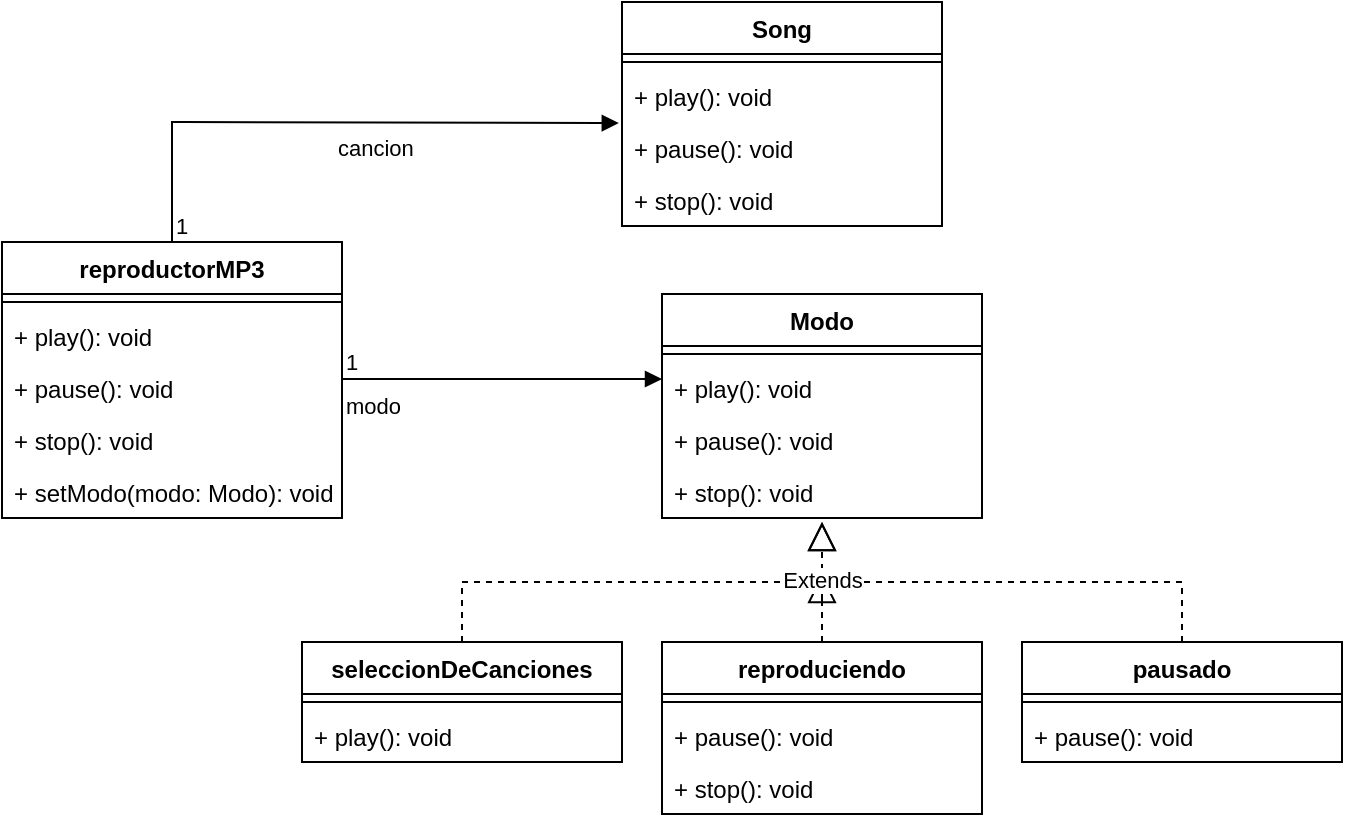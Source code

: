 <mxfile version="28.2.5">
  <diagram id="HPbLCmczNjHMwse_cbUj" name="Página-1">
    <mxGraphModel dx="983" dy="536" grid="1" gridSize="10" guides="1" tooltips="1" connect="1" arrows="1" fold="1" page="1" pageScale="1" pageWidth="827" pageHeight="1169" math="0" shadow="0">
      <root>
        <mxCell id="0" />
        <mxCell id="1" parent="0" />
        <mxCell id="RrBeBtV1YlYiLKpXy8y1-1" value="&lt;div&gt;&lt;span style=&quot;background-color: transparent; color: light-dark(rgb(0, 0, 0), rgb(255, 255, 255));&quot;&gt;Modo&lt;/span&gt;&lt;/div&gt;" style="swimlane;fontStyle=1;align=center;verticalAlign=top;childLayout=stackLayout;horizontal=1;startSize=26;horizontalStack=0;resizeParent=1;resizeParentMax=0;resizeLast=0;collapsible=1;marginBottom=0;whiteSpace=wrap;html=1;" vertex="1" parent="1">
          <mxGeometry x="340" y="166" width="160" height="112" as="geometry" />
        </mxCell>
        <mxCell id="RrBeBtV1YlYiLKpXy8y1-3" value="" style="line;strokeWidth=1;fillColor=none;align=left;verticalAlign=middle;spacingTop=-1;spacingLeft=3;spacingRight=3;rotatable=0;labelPosition=right;points=[];portConstraint=eastwest;strokeColor=inherit;" vertex="1" parent="RrBeBtV1YlYiLKpXy8y1-1">
          <mxGeometry y="26" width="160" height="8" as="geometry" />
        </mxCell>
        <mxCell id="RrBeBtV1YlYiLKpXy8y1-47" value="+ play(): void" style="text;strokeColor=none;fillColor=none;align=left;verticalAlign=top;spacingLeft=4;spacingRight=4;overflow=hidden;rotatable=0;points=[[0,0.5],[1,0.5]];portConstraint=eastwest;whiteSpace=wrap;html=1;" vertex="1" parent="RrBeBtV1YlYiLKpXy8y1-1">
          <mxGeometry y="34" width="160" height="26" as="geometry" />
        </mxCell>
        <mxCell id="RrBeBtV1YlYiLKpXy8y1-49" value="+ pause(): void" style="text;strokeColor=none;fillColor=none;align=left;verticalAlign=top;spacingLeft=4;spacingRight=4;overflow=hidden;rotatable=0;points=[[0,0.5],[1,0.5]];portConstraint=eastwest;whiteSpace=wrap;html=1;" vertex="1" parent="RrBeBtV1YlYiLKpXy8y1-1">
          <mxGeometry y="60" width="160" height="26" as="geometry" />
        </mxCell>
        <mxCell id="RrBeBtV1YlYiLKpXy8y1-50" value="+ stop(): void" style="text;strokeColor=none;fillColor=none;align=left;verticalAlign=top;spacingLeft=4;spacingRight=4;overflow=hidden;rotatable=0;points=[[0,0.5],[1,0.5]];portConstraint=eastwest;whiteSpace=wrap;html=1;" vertex="1" parent="RrBeBtV1YlYiLKpXy8y1-1">
          <mxGeometry y="86" width="160" height="26" as="geometry" />
        </mxCell>
        <mxCell id="RrBeBtV1YlYiLKpXy8y1-5" value="Song" style="swimlane;fontStyle=1;align=center;verticalAlign=top;childLayout=stackLayout;horizontal=1;startSize=26;horizontalStack=0;resizeParent=1;resizeParentMax=0;resizeLast=0;collapsible=1;marginBottom=0;whiteSpace=wrap;html=1;" vertex="1" parent="1">
          <mxGeometry x="320" y="20" width="160" height="112" as="geometry" />
        </mxCell>
        <mxCell id="RrBeBtV1YlYiLKpXy8y1-7" value="" style="line;strokeWidth=1;fillColor=none;align=left;verticalAlign=middle;spacingTop=-1;spacingLeft=3;spacingRight=3;rotatable=0;labelPosition=right;points=[];portConstraint=eastwest;strokeColor=inherit;" vertex="1" parent="RrBeBtV1YlYiLKpXy8y1-5">
          <mxGeometry y="26" width="160" height="8" as="geometry" />
        </mxCell>
        <mxCell id="RrBeBtV1YlYiLKpXy8y1-56" value="+ play(): void" style="text;strokeColor=none;fillColor=none;align=left;verticalAlign=top;spacingLeft=4;spacingRight=4;overflow=hidden;rotatable=0;points=[[0,0.5],[1,0.5]];portConstraint=eastwest;whiteSpace=wrap;html=1;" vertex="1" parent="RrBeBtV1YlYiLKpXy8y1-5">
          <mxGeometry y="34" width="160" height="26" as="geometry" />
        </mxCell>
        <mxCell id="RrBeBtV1YlYiLKpXy8y1-57" value="+ pause(): void" style="text;strokeColor=none;fillColor=none;align=left;verticalAlign=top;spacingLeft=4;spacingRight=4;overflow=hidden;rotatable=0;points=[[0,0.5],[1,0.5]];portConstraint=eastwest;whiteSpace=wrap;html=1;" vertex="1" parent="RrBeBtV1YlYiLKpXy8y1-5">
          <mxGeometry y="60" width="160" height="26" as="geometry" />
        </mxCell>
        <mxCell id="RrBeBtV1YlYiLKpXy8y1-58" value="+ stop(): void" style="text;strokeColor=none;fillColor=none;align=left;verticalAlign=top;spacingLeft=4;spacingRight=4;overflow=hidden;rotatable=0;points=[[0,0.5],[1,0.5]];portConstraint=eastwest;whiteSpace=wrap;html=1;" vertex="1" parent="RrBeBtV1YlYiLKpXy8y1-5">
          <mxGeometry y="86" width="160" height="26" as="geometry" />
        </mxCell>
        <mxCell id="RrBeBtV1YlYiLKpXy8y1-9" value="reproductorMP3" style="swimlane;fontStyle=1;align=center;verticalAlign=top;childLayout=stackLayout;horizontal=1;startSize=26;horizontalStack=0;resizeParent=1;resizeParentMax=0;resizeLast=0;collapsible=1;marginBottom=0;whiteSpace=wrap;html=1;" vertex="1" parent="1">
          <mxGeometry x="10" y="140" width="170" height="138" as="geometry" />
        </mxCell>
        <mxCell id="RrBeBtV1YlYiLKpXy8y1-11" value="" style="line;strokeWidth=1;fillColor=none;align=left;verticalAlign=middle;spacingTop=-1;spacingLeft=3;spacingRight=3;rotatable=0;labelPosition=right;points=[];portConstraint=eastwest;strokeColor=inherit;" vertex="1" parent="RrBeBtV1YlYiLKpXy8y1-9">
          <mxGeometry y="26" width="170" height="8" as="geometry" />
        </mxCell>
        <mxCell id="RrBeBtV1YlYiLKpXy8y1-12" value="+ play(): void" style="text;strokeColor=none;fillColor=none;align=left;verticalAlign=top;spacingLeft=4;spacingRight=4;overflow=hidden;rotatable=0;points=[[0,0.5],[1,0.5]];portConstraint=eastwest;whiteSpace=wrap;html=1;" vertex="1" parent="RrBeBtV1YlYiLKpXy8y1-9">
          <mxGeometry y="34" width="170" height="26" as="geometry" />
        </mxCell>
        <mxCell id="RrBeBtV1YlYiLKpXy8y1-15" value="+ pause(): void" style="text;strokeColor=none;fillColor=none;align=left;verticalAlign=top;spacingLeft=4;spacingRight=4;overflow=hidden;rotatable=0;points=[[0,0.5],[1,0.5]];portConstraint=eastwest;whiteSpace=wrap;html=1;" vertex="1" parent="RrBeBtV1YlYiLKpXy8y1-9">
          <mxGeometry y="60" width="170" height="26" as="geometry" />
        </mxCell>
        <mxCell id="RrBeBtV1YlYiLKpXy8y1-16" value="+ stop(): void" style="text;strokeColor=none;fillColor=none;align=left;verticalAlign=top;spacingLeft=4;spacingRight=4;overflow=hidden;rotatable=0;points=[[0,0.5],[1,0.5]];portConstraint=eastwest;whiteSpace=wrap;html=1;" vertex="1" parent="RrBeBtV1YlYiLKpXy8y1-9">
          <mxGeometry y="86" width="170" height="26" as="geometry" />
        </mxCell>
        <mxCell id="RrBeBtV1YlYiLKpXy8y1-62" value="+ setModo(modo: Modo): void" style="text;strokeColor=none;fillColor=none;align=left;verticalAlign=top;spacingLeft=4;spacingRight=4;overflow=hidden;rotatable=0;points=[[0,0.5],[1,0.5]];portConstraint=eastwest;whiteSpace=wrap;html=1;" vertex="1" parent="RrBeBtV1YlYiLKpXy8y1-9">
          <mxGeometry y="112" width="170" height="26" as="geometry" />
        </mxCell>
        <mxCell id="RrBeBtV1YlYiLKpXy8y1-17" value="modo" style="endArrow=block;endFill=1;html=1;edgeStyle=orthogonalEdgeStyle;align=left;verticalAlign=top;rounded=0;" edge="1" parent="1">
          <mxGeometry x="-1" relative="1" as="geometry">
            <mxPoint x="180" y="208.5" as="sourcePoint" />
            <mxPoint x="340" y="208.5" as="targetPoint" />
          </mxGeometry>
        </mxCell>
        <mxCell id="RrBeBtV1YlYiLKpXy8y1-18" value="1" style="edgeLabel;resizable=0;html=1;align=left;verticalAlign=bottom;" connectable="0" vertex="1" parent="RrBeBtV1YlYiLKpXy8y1-17">
          <mxGeometry x="-1" relative="1" as="geometry" />
        </mxCell>
        <mxCell id="RrBeBtV1YlYiLKpXy8y1-19" value="seleccionDeCanciones" style="swimlane;fontStyle=1;align=center;verticalAlign=top;childLayout=stackLayout;horizontal=1;startSize=26;horizontalStack=0;resizeParent=1;resizeParentMax=0;resizeLast=0;collapsible=1;marginBottom=0;whiteSpace=wrap;html=1;" vertex="1" parent="1">
          <mxGeometry x="160" y="340" width="160" height="60" as="geometry" />
        </mxCell>
        <mxCell id="RrBeBtV1YlYiLKpXy8y1-21" value="" style="line;strokeWidth=1;fillColor=none;align=left;verticalAlign=middle;spacingTop=-1;spacingLeft=3;spacingRight=3;rotatable=0;labelPosition=right;points=[];portConstraint=eastwest;strokeColor=inherit;" vertex="1" parent="RrBeBtV1YlYiLKpXy8y1-19">
          <mxGeometry y="26" width="160" height="8" as="geometry" />
        </mxCell>
        <mxCell id="RrBeBtV1YlYiLKpXy8y1-48" value="+ play(): void" style="text;strokeColor=none;fillColor=none;align=left;verticalAlign=top;spacingLeft=4;spacingRight=4;overflow=hidden;rotatable=0;points=[[0,0.5],[1,0.5]];portConstraint=eastwest;whiteSpace=wrap;html=1;" vertex="1" parent="RrBeBtV1YlYiLKpXy8y1-19">
          <mxGeometry y="34" width="160" height="26" as="geometry" />
        </mxCell>
        <mxCell id="RrBeBtV1YlYiLKpXy8y1-23" value="reproduciendo" style="swimlane;fontStyle=1;align=center;verticalAlign=top;childLayout=stackLayout;horizontal=1;startSize=26;horizontalStack=0;resizeParent=1;resizeParentMax=0;resizeLast=0;collapsible=1;marginBottom=0;whiteSpace=wrap;html=1;" vertex="1" parent="1">
          <mxGeometry x="340" y="340" width="160" height="86" as="geometry" />
        </mxCell>
        <mxCell id="RrBeBtV1YlYiLKpXy8y1-25" value="" style="line;strokeWidth=1;fillColor=none;align=left;verticalAlign=middle;spacingTop=-1;spacingLeft=3;spacingRight=3;rotatable=0;labelPosition=right;points=[];portConstraint=eastwest;strokeColor=inherit;" vertex="1" parent="RrBeBtV1YlYiLKpXy8y1-23">
          <mxGeometry y="26" width="160" height="8" as="geometry" />
        </mxCell>
        <mxCell id="RrBeBtV1YlYiLKpXy8y1-53" value="+ pause(): void" style="text;strokeColor=none;fillColor=none;align=left;verticalAlign=top;spacingLeft=4;spacingRight=4;overflow=hidden;rotatable=0;points=[[0,0.5],[1,0.5]];portConstraint=eastwest;whiteSpace=wrap;html=1;" vertex="1" parent="RrBeBtV1YlYiLKpXy8y1-23">
          <mxGeometry y="34" width="160" height="26" as="geometry" />
        </mxCell>
        <mxCell id="RrBeBtV1YlYiLKpXy8y1-51" value="+ stop(): void" style="text;strokeColor=none;fillColor=none;align=left;verticalAlign=top;spacingLeft=4;spacingRight=4;overflow=hidden;rotatable=0;points=[[0,0.5],[1,0.5]];portConstraint=eastwest;whiteSpace=wrap;html=1;" vertex="1" parent="RrBeBtV1YlYiLKpXy8y1-23">
          <mxGeometry y="60" width="160" height="26" as="geometry" />
        </mxCell>
        <mxCell id="RrBeBtV1YlYiLKpXy8y1-27" value="pausado" style="swimlane;fontStyle=1;align=center;verticalAlign=top;childLayout=stackLayout;horizontal=1;startSize=26;horizontalStack=0;resizeParent=1;resizeParentMax=0;resizeLast=0;collapsible=1;marginBottom=0;whiteSpace=wrap;html=1;" vertex="1" parent="1">
          <mxGeometry x="520" y="340" width="160" height="60" as="geometry" />
        </mxCell>
        <mxCell id="RrBeBtV1YlYiLKpXy8y1-29" value="" style="line;strokeWidth=1;fillColor=none;align=left;verticalAlign=middle;spacingTop=-1;spacingLeft=3;spacingRight=3;rotatable=0;labelPosition=right;points=[];portConstraint=eastwest;strokeColor=inherit;" vertex="1" parent="RrBeBtV1YlYiLKpXy8y1-27">
          <mxGeometry y="26" width="160" height="8" as="geometry" />
        </mxCell>
        <mxCell id="RrBeBtV1YlYiLKpXy8y1-54" value="+ pause(): void" style="text;strokeColor=none;fillColor=none;align=left;verticalAlign=top;spacingLeft=4;spacingRight=4;overflow=hidden;rotatable=0;points=[[0,0.5],[1,0.5]];portConstraint=eastwest;whiteSpace=wrap;html=1;" vertex="1" parent="RrBeBtV1YlYiLKpXy8y1-27">
          <mxGeometry y="34" width="160" height="26" as="geometry" />
        </mxCell>
        <mxCell id="RrBeBtV1YlYiLKpXy8y1-43" value="" style="endArrow=block;dashed=1;endFill=0;endSize=12;html=1;rounded=0;entryX=0.5;entryY=1.077;entryDx=0;entryDy=0;entryPerimeter=0;exitX=0.5;exitY=0;exitDx=0;exitDy=0;" edge="1" parent="1" source="RrBeBtV1YlYiLKpXy8y1-19">
          <mxGeometry width="160" relative="1" as="geometry">
            <mxPoint x="280" y="300" as="sourcePoint" />
            <mxPoint x="420" y="306.002" as="targetPoint" />
            <Array as="points">
              <mxPoint x="240" y="310" />
              <mxPoint x="420" y="310" />
            </Array>
          </mxGeometry>
        </mxCell>
        <mxCell id="RrBeBtV1YlYiLKpXy8y1-44" value="" style="endArrow=block;dashed=1;endFill=0;endSize=12;html=1;rounded=0;exitX=0.5;exitY=0;exitDx=0;exitDy=0;" edge="1" parent="1" source="RrBeBtV1YlYiLKpXy8y1-27">
          <mxGeometry width="160" relative="1" as="geometry">
            <mxPoint x="620" y="310" as="sourcePoint" />
            <mxPoint x="420" y="280" as="targetPoint" />
            <Array as="points">
              <mxPoint x="600" y="310" />
              <mxPoint x="420" y="310" />
            </Array>
          </mxGeometry>
        </mxCell>
        <mxCell id="RrBeBtV1YlYiLKpXy8y1-45" value="" style="endArrow=block;dashed=1;endFill=0;endSize=12;html=1;rounded=0;exitX=0.5;exitY=0;exitDx=0;exitDy=0;" edge="1" parent="1" source="RrBeBtV1YlYiLKpXy8y1-23">
          <mxGeometry width="160" relative="1" as="geometry">
            <mxPoint x="440" y="330" as="sourcePoint" />
            <mxPoint x="420" y="280" as="targetPoint" />
            <Array as="points" />
          </mxGeometry>
        </mxCell>
        <mxCell id="RrBeBtV1YlYiLKpXy8y1-46" value="Extends" style="edgeLabel;html=1;align=center;verticalAlign=middle;resizable=0;points=[];" vertex="1" connectable="0" parent="RrBeBtV1YlYiLKpXy8y1-45">
          <mxGeometry x="0.024" relative="1" as="geometry">
            <mxPoint y="-1" as="offset" />
          </mxGeometry>
        </mxCell>
        <mxCell id="RrBeBtV1YlYiLKpXy8y1-59" value="cancion" style="endArrow=block;endFill=1;html=1;edgeStyle=orthogonalEdgeStyle;align=left;verticalAlign=top;rounded=0;exitX=0.5;exitY=0;exitDx=0;exitDy=0;entryX=-0.01;entryY=0.021;entryDx=0;entryDy=0;entryPerimeter=0;" edge="1" parent="1" source="RrBeBtV1YlYiLKpXy8y1-9" target="RrBeBtV1YlYiLKpXy8y1-57">
          <mxGeometry relative="1" as="geometry">
            <mxPoint x="90" y="70" as="sourcePoint" />
            <mxPoint x="300" y="90" as="targetPoint" />
            <Array as="points">
              <mxPoint x="100" y="80" />
              <mxPoint x="290" y="80" />
            </Array>
          </mxGeometry>
        </mxCell>
        <mxCell id="RrBeBtV1YlYiLKpXy8y1-60" value="1" style="edgeLabel;resizable=0;html=1;align=left;verticalAlign=bottom;" connectable="0" vertex="1" parent="RrBeBtV1YlYiLKpXy8y1-59">
          <mxGeometry x="-1" relative="1" as="geometry" />
        </mxCell>
      </root>
    </mxGraphModel>
  </diagram>
</mxfile>
